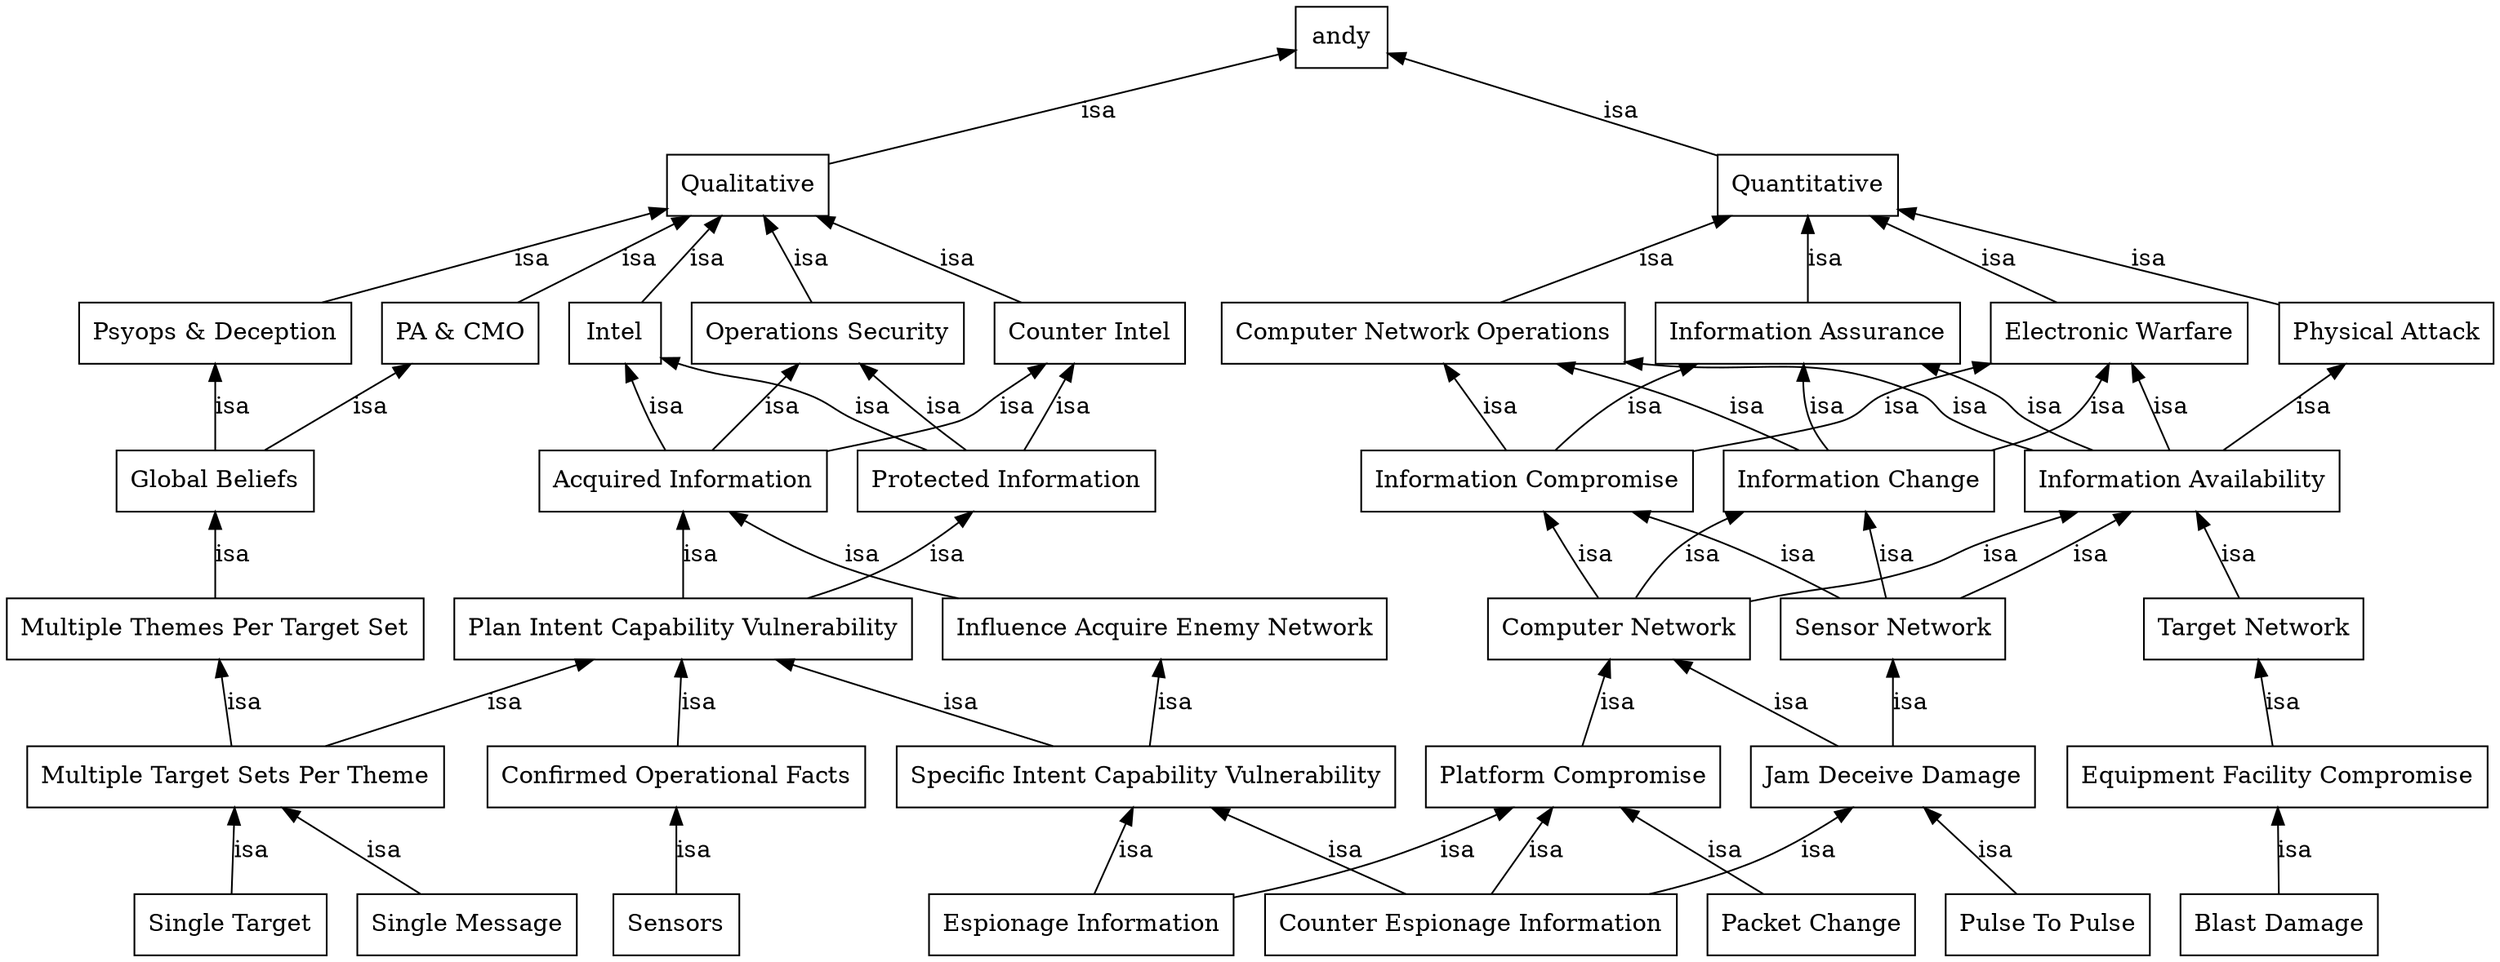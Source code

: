 digraph blank {
	node [	label = "\N" ];
	graph [bb= "0,0,1287,580"];
	"Information Compromise" [label="Information Compromise", shape=box, color="0.0,0.0,0.0", fontcolor="0.0,0.0,0.0", pos="710,290", width="2.17", height="0.50"];
	"Electronic Warfare" [label="Electronic Warfare", shape=box, color="0.0,0.0,0.0", fontcolor="0.0,0.0,0.0", pos="1106,378", width="1.67", height="0.50"];
	"Computer Network Operations" [label="Computer Network Operations", shape=box, color="0.0,0.0,0.0", fontcolor="0.0,0.0,0.0", pos="775,378", width="2.58", height="0.50"];
	"Information Assurance" [label="Information Assurance", shape=box, color="0.0,0.0,0.0", fontcolor="0.0,0.0,0.0", pos="957,378", width="1.97", height="0.50"];
	"Information Availability" [label="Information Availability", shape=box, color="0.0,0.0,0.0", fontcolor="0.0,0.0,0.0", pos="1040,290", width="2.08", height="0.50"];
	"Physical Attack" [label="Physical Attack", shape=box, color="0.0,0.0,0.0", fontcolor="0.0,0.0,0.0", pos="1236,378", width="1.42", height="0.50"];
	"Counter Espionage Information" [label="Counter Espionage Information", shape=box, color="0.0,0.0,0.0", fontcolor="0.0,0.0,0.0", pos="709,26", width="2.64", height="0.50"];
	"Specific Intent Capability Vulnerability" [label="Specific Intent Capability Vulnerability", shape=box, color="0.0,0.0,0.0", fontcolor="0.0,0.0,0.0", pos="544,114", width="3.28", height="0.50"];
	"Jam Deceive Damage" [label="Jam Deceive Damage", shape=box, color="0.0,0.0,0.0", fontcolor="0.0,0.0,0.0", pos="908,114", width="1.89", height="0.50"];
	"Platform Compromise" [label="Platform Compromise", shape=box, color="0.0,0.0,0.0", fontcolor="0.0,0.0,0.0", pos="752,114", width="1.92", height="0.50"];
	Intel [label=Intel, shape=box, color="0.0,0.0,0.0", fontcolor="0.0,0.0,0.0", pos="318,378", width="0.75", height="0.50"];
	Qualitative [label=Qualitative, shape=box, color="0.0,0.0,0.0", fontcolor="0.0,0.0,0.0", pos="377,466", width="1.06", height="0.50"];
	"Computer Network" [label="Computer Network", shape=box, color="0.0,0.0,0.0", fontcolor="0.0,0.0,0.0", pos="776,202", width="1.69", height="0.50"];
	"Information Change" [label="Information Change", shape=box, color="0.0,0.0,0.0", fontcolor="0.0,0.0,0.0", pos="869,290", width="1.75", height="0.50"];
	"Blast Damage" [label="Blast Damage", shape=box, color="0.0,0.0,0.0", fontcolor="0.0,0.0,0.0", pos="1106,26", width="1.28", height="0.50"];
	"Equipment Facility Compromise" [label="Equipment Facility Compromise", shape=box, color="0.0,0.0,0.0", fontcolor="0.0,0.0,0.0", pos="1106,114", width="2.75", height="0.50"];
	"Counter Intel" [label="Counter Intel", shape=box, color="0.0,0.0,0.0", fontcolor="0.0,0.0,0.0", pos="549,378", width="1.22", height="0.50"];
	"Pulse To Pulse" [label="Pulse To Pulse", shape=box, color="0.0,0.0,0.0", fontcolor="0.0,0.0,0.0", pos="984,26", width="1.33", height="0.50"];
	"Target Network" [label="Target Network", shape=box, color="0.0,0.0,0.0", fontcolor="0.0,0.0,0.0", pos="1106,202", width="1.42", height="0.50"];
	Quantitative [label=Quantitative, shape=box, color="0.0,0.0,0.0", fontcolor="0.0,0.0,0.0", pos="957,466", width="1.14", height="0.50"];
	Sensors [label=Sensors, shape=box, color="0.0,0.0,0.0", fontcolor="0.0,0.0,0.0", pos="317,26", width="0.81", height="0.50"];
	"Confirmed Operational Facts" [label="Confirmed Operational Facts", shape=box, color="0.0,0.0,0.0", fontcolor="0.0,0.0,0.0", pos="317,114", width="2.44", height="0.50"];
	"Influence Acquire Enemy Network" [label="Influence Acquire Enemy Network", shape=box, color="0.0,0.0,0.0", fontcolor="0.0,0.0,0.0", pos="547,202", width="2.92", height="0.50"];
	"Acquired Information" [label="Acquired Information", shape=box, color="0.0,0.0,0.0", fontcolor="0.0,0.0,0.0", pos="314,290", width="1.89", height="0.50"];
	"PA & CMO" [label="PA & CMO", shape=box, color="0.0,0.0,0.0", fontcolor="0.0,0.0,0.0", pos="232,378", width="1.14", height="0.50"];
	"Packet Change" [label="Packet Change", shape=box, color="0.0,0.0,0.0", fontcolor="0.0,0.0,0.0", pos="870,26", width="1.33", height="0.50"];
	"Plan Intent Capability Vulnerability" [label="Plan Intent Capability Vulnerability", shape=box, color="0.0,0.0,0.0", fontcolor="0.0,0.0,0.0", pos="317,202", width="2.97", height="0.50"];
	"Multiple Themes Per Target Set" [label="Multiple Themes Per Target Set", shape=box, color="0.0,0.0,0.0", fontcolor="0.0,0.0,0.0", pos="96,202", width="2.67", height="0.50"];
	"Global Beliefs" [label="Global Beliefs", shape=box, color="0.0,0.0,0.0", fontcolor="0.0,0.0,0.0", pos="109,290", width="1.31", height="0.50"];
	"Protected Information" [label="Protected Information", shape=box, color="0.0,0.0,0.0", fontcolor="0.0,0.0,0.0", pos="468,290", width="1.89", height="0.50"];
	"Operations Security" [label="Operations Security", shape=box, color="0.0,0.0,0.0", fontcolor="0.0,0.0,0.0", pos="425,378", width="1.72", height="0.50"];
	"Sensor Network" [label="Sensor Network", shape=box, color="0.0,0.0,0.0", fontcolor="0.0,0.0,0.0", pos="908,202", width="1.44", height="0.50"];
	"Multiple Target Sets Per Theme" [label="Multiple Target Sets Per Theme", shape=box, color="0.0,0.0,0.0", fontcolor="0.0,0.0,0.0", pos="107,114", width="2.67", height="0.50"];
	"Psyops & Deception" [label="Psyops & Deception", shape=box, color="0.0,0.0,0.0", fontcolor="0.0,0.0,0.0", pos="109,378", width="1.78", height="0.50"];
	andy [label=andy, shape=box, color="0.0,0.0,0.0", fontcolor="0.0,0.0,0.0", pos="731,554", width="0.75", height="0.50"];
	"Espionage Information" [label="Espionage Information", shape=box, color="0.0,0.0,0.0", fontcolor="0.0,0.0,0.0", pos="525,26", width="1.97", height="0.50"];
	"Single Target" [label="Single Target", shape=box, color="0.0,0.0,0.0", fontcolor="0.0,0.0,0.0", pos="102,26", width="1.25", height="0.50"];
	"Single Message" [label="Single Message", shape=box, color="0.0,0.0,0.0", fontcolor="0.0,0.0,0.0", pos="216,26", width="1.42", height="0.50"];
	"Electronic Warfare" -> "Information Compromise" [dir=back, label=isa, color="0.0,0.0,0.0", fontcolor="0.0,0.0,0.0", pos="s,1046,361 1037,360 994,352 950,351 908,342 900,340 897,328 890,326 858,316 825,314 794,308 792,308 790,307 788,307", lp="923,334"];
	"Computer Network Operations" -> "Information Compromise" [dir=back, label=isa, color="0.0,0.0,0.0", fontcolor="0.0,0.0,0.0", pos="s,708,360 701,358 684,353 667,347 655,342 642,336 660,321 679,308", lp="672,334"];
	"Information Assurance" -> "Information Compromise" [dir=back, label=isa, color="0.0,0.0,0.0", fontcolor="0.0,0.0,0.0", pos="s,886,361 878,360 838,352 797,357 761,342 748,336 734,321 724,308", lp="776,334"];
	"Electronic Warfare" -> "Information Availability" [dir=back, label=isa, color="0.0,0.0,0.0", fontcolor="0.0,0.0,0.0", pos="s,1127,360 1132,355 1143,343 1152,330 1143,326 1131,320 1115,314 1099,308", lp="1161,334"];
	"Computer Network Operations" -> "Information Availability" [dir=back, label=isa, color="0.0,0.0,0.0", fontcolor="0.0,0.0,0.0", pos="s,864,360 871,359 898,353 925,347 945,342 955,339 964,331 974,326 982,321 994,314 1005,308", lp="989,334"];
	"Information Assurance" -> "Information Availability" [dir=back, label=isa, color="0.0,0.0,0.0", fontcolor="0.0,0.0,0.0", pos="s,987,360 996,354 1002,350 1007,346 1011,342 1018,334 1026,320 1032,308", lp="1035,334"];
	"Physical Attack" -> "Information Availability" [dir=back, label=isa, color="0.0,0.0,0.0", fontcolor="0.0,0.0,0.0", pos="s,1221,360 1217,355 1206,343 1193,331 1183,326 1165,318 1140,311 1115,305", lp="1216,334"];
	"Specific Intent Capability Vulnerability" -> "Counter Espionage Information" [dir=back, label=isa, color="0.0,0.0,0.0", fontcolor="0.0,0.0,0.0", pos="s,566,96 574,90 588,79 603,68 615,62 626,56 641,50 656,44", lp="630,70"];
	"Jam Deceive Damage" -> "Counter Espionage Information" [dir=back, label=isa, color="0.0,0.0,0.0", fontcolor="0.0,0.0,0.0", pos="s,894,96 890,91 880,79 868,66 858,62 843,55 822,49 801,44", lp="890,70"];
	"Platform Compromise" -> "Counter Espionage Information" [dir=back, label=isa, color="0.0,0.0,0.0", fontcolor="0.0,0.0,0.0", pos="s,743,96 740,91 733,76 724,57 718,44", lp="749,70"];
	Qualitative -> Intel [dir=back, label=isa, color="0.0,0.0,0.0", fontcolor="0.0,0.0,0.0", pos="s,365,448 360,440 350,426 338,409 330,396", lp="368,422"];
	"Information Compromise" -> "Computer Network" [dir=back, label=isa, color="0.0,0.0,0.0", fontcolor="0.0,0.0,0.0", pos="s,711,272 712,265 713,255 716,245 721,238 725,232 733,226 742,220", lp="736,246"];
	"Information Change" -> "Computer Network" [dir=back, label=isa, color="0.0,0.0,0.0", fontcolor="0.0,0.0,0.0", pos="s,817,272 810,269 801,265 793,260 787,254 780,247 777,232 776,220", lp="802,246"];
	"Information Availability" -> "Computer Network" [dir=back, label=isa, color="0.0,0.0,0.0", fontcolor="0.0,0.0,0.0", pos="s,1005,272 999,269 976,258 948,244 929,238 901,228 872,226 844,220 842,219 839,219 837,218", lp="979,246"];
	"Equipment Facility Compromise" -> "Blast Damage" [dir=back, label=isa, color="0.0,0.0,0.0", fontcolor="0.0,0.0,0.0", pos="s,1106,96 1106,87 1106,73 1106,56 1106,44", lp="1121,70"];
	Qualitative -> "Counter Intel" [dir=back, label=isa, color="0.0,0.0,0.0", fontcolor="0.0,0.0,0.0", pos="s,412,448 418,445 448,430 486,410 514,396", lp="493,422"];
	"Electronic Warfare" -> "Information Change" [dir=back, label=isa, color="0.0,0.0,0.0", fontcolor="0.0,0.0,0.0", pos="s,1093,360 1089,355 1079,343 1067,330 1057,326 1025,311 987,314 953,308 947,307 940,305 932,304", lp="1089,334"];
	"Computer Network Operations" -> "Information Change" [dir=back, label=isa, color="0.0,0.0,0.0", fontcolor="0.0,0.0,0.0", pos="s,785,360 789,354 796,344 803,333 811,326 817,320 826,314 835,308", lp="826,334"];
	"Information Assurance" -> "Information Change" [dir=back, label=isa, color="0.0,0.0,0.0", fontcolor="0.0,0.0,0.0", pos="s,899,360 892,358 878,352 863,347 853,342 843,337 850,321 857,308", lp="868,334"];
	"Jam Deceive Damage" -> "Pulse To Pulse" [dir=back, label=isa, color="0.0,0.0,0.0", fontcolor="0.0,0.0,0.0", pos="s,927,96 932,91 937,86 941,82 945,78 952,69 963,55 971,44", lp="972,70"];
	"Information Availability" -> "Target Network" [dir=back, label=isa, color="0.0,0.0,0.0", fontcolor="0.0,0.0,0.0", pos="s,1060,272 1065,267 1070,262 1074,258 1077,254 1083,246 1091,232 1097,220", lp="1101,246"];
	Quantitative -> "Electronic Warfare" [dir=back, label=isa, color="0.0,0.0,0.0", fontcolor="0.0,0.0,0.0", pos="s,988,448 996,443 1020,429 1053,410 1075,396", lp="1060,422"];
	Quantitative -> "Computer Network Operations" [dir=back, label=isa, color="0.0,0.0,0.0", fontcolor="0.0,0.0,0.0", pos="s,920,448 913,445 882,430 842,410 812,396", lp="897,422"];
	Quantitative -> "Information Assurance" [dir=back, label=isa, color="0.0,0.0,0.0", fontcolor="0.0,0.0,0.0", pos="s,957,448 957,439 957,425 957,408 957,396", lp="972,422"];
	"Confirmed Operational Facts" -> Sensors [dir=back, label=isa, color="0.0,0.0,0.0", fontcolor="0.0,0.0,0.0", pos="s,317,96 317,87 317,73 317,56 317,44", lp="332,70"];
	"Acquired Information" -> "Influence Acquire Enemy Network" [dir=back, label=isa, color="0.0,0.0,0.0", fontcolor="0.0,0.0,0.0", pos="s,335,272 340,268 355,256 374,243 388,238 404,231 427,225 450,220", lp="403,246"];
	"Computer Network" -> "Platform Compromise" [dir=back, label=isa, color="0.0,0.0,0.0", fontcolor="0.0,0.0,0.0", pos="s,771,184 769,175 765,161 760,144 757,132", lp="781,158"];
	Qualitative -> "PA & CMO" [dir=back, label=isa, color="0.0,0.0,0.0", fontcolor="0.0,0.0,0.0", pos="s,340,448 334,445 324,440 313,434 306,430 293,422 273,408 257,396", lp="321,422"];
	"Platform Compromise" -> "Packet Change" [dir=back, label=isa, color="0.0,0.0,0.0", fontcolor="0.0,0.0,0.0", pos="s,776,96 783,91 803,76 827,57 846,44", lp="836,70"];
	"Plan Intent Capability Vulnerability" -> "Specific Intent Capability Vulnerability" [dir=back, label=isa, color="0.0,0.0,0.0", fontcolor="0.0,0.0,0.0", pos="s,363,184 371,181 409,166 461,146 497,132", lp="466,158"];
	"Influence Acquire Enemy Network" -> "Specific Intent Capability Vulnerability" [dir=back, label=isa, color="0.0,0.0,0.0", fontcolor="0.0,0.0,0.0", pos="s,546,184 546,178 545,163 545,145 544,132", lp="560,158"];
	"Global Beliefs" -> "Multiple Themes Per Target Set" [dir=back, label=isa, color="0.0,0.0,0.0", fontcolor="0.0,0.0,0.0", pos="s,106,272 105,266 103,252 101,233 99,220", lp="119,246"];
	"Protected Information" -> "Plan Intent Capability Vulnerability" [dir=back, label=isa, color="0.0,0.0,0.0", fontcolor="0.0,0.0,0.0", pos="s,456,272 452,266 445,255 434,243 425,238 414,231 399,225 383,220", lp="455,246"];
	"Acquired Information" -> "Plan Intent Capability Vulnerability" [dir=back, label=isa, color="0.0,0.0,0.0", fontcolor="0.0,0.0,0.0", pos="s,315,272 315,266 316,251 316,233 317,220", lp="331,246"];
	"Operations Security" -> "Acquired Information" [dir=back, label=isa, color="0.0,0.0,0.0", fontcolor="0.0,0.0,0.0", pos="s,363,361 356,359 344,354 333,348 325,342 318,335 315,320 314,308", lp="340,334"];
	Intel -> "Acquired Information" [dir=back, label=isa, color="0.0,0.0,0.0", fontcolor="0.0,0.0,0.0", pos="s,291,363 285,359 275,354 266,348 259,342 250,333 265,319 282,308", lp="276,334"];
	"Counter Intel" -> "Acquired Information" [dir=back, label=isa, color="0.0,0.0,0.0", fontcolor="0.0,0.0,0.0", pos="s,531,360 526,355 514,344 498,331 487,326 456,312 420,314 388,308 386,308 384,307 382,307", lp="523,334"];
	"Information Compromise" -> "Sensor Network" [dir=back, label=isa, color="0.0,0.0,0.0", fontcolor="0.0,0.0,0.0", pos="s,770,272 777,270 794,264 811,258 824,254 832,250 839,242 847,238 855,233 866,226 876,220", lp="862,246"];
	"Information Change" -> "Sensor Network" [dir=back, label=isa, color="0.0,0.0,0.0", fontcolor="0.0,0.0,0.0", pos="s,877,272 881,264 887,249 894,232 900,220", lp="907,246"];
	"Information Availability" -> "Sensor Network" [dir=back, label=isa, color="0.0,0.0,0.0", fontcolor="0.0,0.0,0.0", pos="s,1033,272 1030,266 1025,254 1019,243 1011,238 998,229 979,222 960,216", lp="1038,246"];
	"Operations Security" -> "Protected Information" [dir=back, label=isa, color="0.0,0.0,0.0", fontcolor="0.0,0.0,0.0", pos="s,434,360 438,352 445,338 453,320 459,308", lp="465,334"];
	Intel -> "Protected Information" [dir=back, label=isa, color="0.0,0.0,0.0", fontcolor="0.0,0.0,0.0", pos="s,345,362 350,359 376,344 412,323 437,308", lp="421,334"];
	"Counter Intel" -> "Protected Information" [dir=back, label=isa, color="0.0,0.0,0.0", fontcolor="0.0,0.0,0.0", pos="s,553,360 554,353 554,343 554,332 549,326 543,319 532,313 521,308", lp="568,334"];
	"Target Network" -> "Equipment Facility Compromise" [dir=back, label=isa, color="0.0,0.0,0.0", fontcolor="0.0,0.0,0.0", pos="s,1106,184 1106,175 1106,161 1106,144 1106,132", lp="1121,158"];
	"Multiple Themes Per Target Set" -> "Multiple Target Sets Per Theme" [dir=back, label=isa, color="0.0,0.0,0.0", fontcolor="0.0,0.0,0.0", pos="s,98,184 99,178 101,164 103,145 105,132", lp="118,158"];
	"Plan Intent Capability Vulnerability" -> "Multiple Target Sets Per Theme" [dir=back, label=isa, color="0.0,0.0,0.0", fontcolor="0.0,0.0,0.0", pos="s,274,184 267,181 231,166 185,146 150,132", lp="247,158"];
	Qualitative -> "Psyops & Deception" [dir=back, label=isa, color="0.0,0.0,0.0", fontcolor="0.0,0.0,0.0", pos="s,339,456 332,454 299,445 258,434 246,430 222,422 185,407 155,396", lp="261,422"];
	andy -> Qualitative [dir=back, label=isa, color="0.0,0.0,0.0", fontcolor="0.0,0.0,0.0", pos="s,704,547 695,545 627,529 484,492 415,475", lp="601,510"];
	Quantitative -> "Physical Attack" [dir=back, label=isa, color="0.0,0.0,0.0", fontcolor="0.0,0.0,0.0", pos="s,998,454 1008,451 1033,445 1062,436 1082,430 1109,421 1151,407 1185,395", lp="1145,422"];
	Qualitative -> "Operations Security" [dir=back, label=isa, color="0.0,0.0,0.0", fontcolor="0.0,0.0,0.0", pos="s,387,448 391,440 399,426 408,408 415,396", lp="420,422"];
	"Specific Intent Capability Vulnerability" -> "Espionage Information" [dir=back, label=isa, color="0.0,0.0,0.0", fontcolor="0.0,0.0,0.0", pos="s,540,96 538,90 535,76 532,57 529,44", lp="551,70"];
	"Platform Compromise" -> "Espionage Information" [dir=back, label=isa, color="0.0,0.0,0.0", fontcolor="0.0,0.0,0.0", pos="s,720,96 714,93 694,81 669,68 652,62 637,56 616,50 595,44", lp="699,70"];
	"Sensor Network" -> "Jam Deceive Damage" [dir=back, label=isa, color="0.0,0.0,0.0", fontcolor="0.0,0.0,0.0", pos="s,908,184 908,175 908,161 908,144 908,132", lp="923,158"];
	"Computer Network" -> "Jam Deceive Damage" [dir=back, label=isa, color="0.0,0.0,0.0", fontcolor="0.0,0.0,0.0", pos="s,803,184 811,179 833,164 860,145 881,132", lp="869,158"];
	"Multiple Target Sets Per Theme" -> "Single Target" [dir=back, label=isa, color="0.0,0.0,0.0", fontcolor="0.0,0.0,0.0", pos="s,106,96 105,87 105,73 104,56 103,44", lp="120,70"];
	"Plan Intent Capability Vulnerability" -> "Confirmed Operational Facts" [dir=back, label=isa, color="0.0,0.0,0.0", fontcolor="0.0,0.0,0.0", pos="s,317,184 317,175 317,161 317,144 317,132", lp="332,158"];
	andy -> Quantitative [dir=back, label=isa, color="0.0,0.0,0.0", fontcolor="0.0,0.0,0.0", pos="s,758,543 766,540 807,524 873,499 916,482", lp="879,510"];
	"Multiple Target Sets Per Theme" -> "Single Message" [dir=back, label=isa, color="0.0,0.0,0.0", fontcolor="0.0,0.0,0.0", pos="s,129,96 136,90 154,76 176,57 193,44", lp="187,70"];
	"Psyops & Deception" -> "Global Beliefs" [dir=back, label=isa, color="0.0,0.0,0.0", fontcolor="0.0,0.0,0.0", pos="s,109,360 109,351 109,337 109,320 109,308", lp="124,334"];
	"PA & CMO" -> "Global Beliefs" [dir=back, label=isa, color="0.0,0.0,0.0", fontcolor="0.0,0.0,0.0", pos="s,207,360 200,355 179,340 154,321 135,308", lp="197,334"];
}
